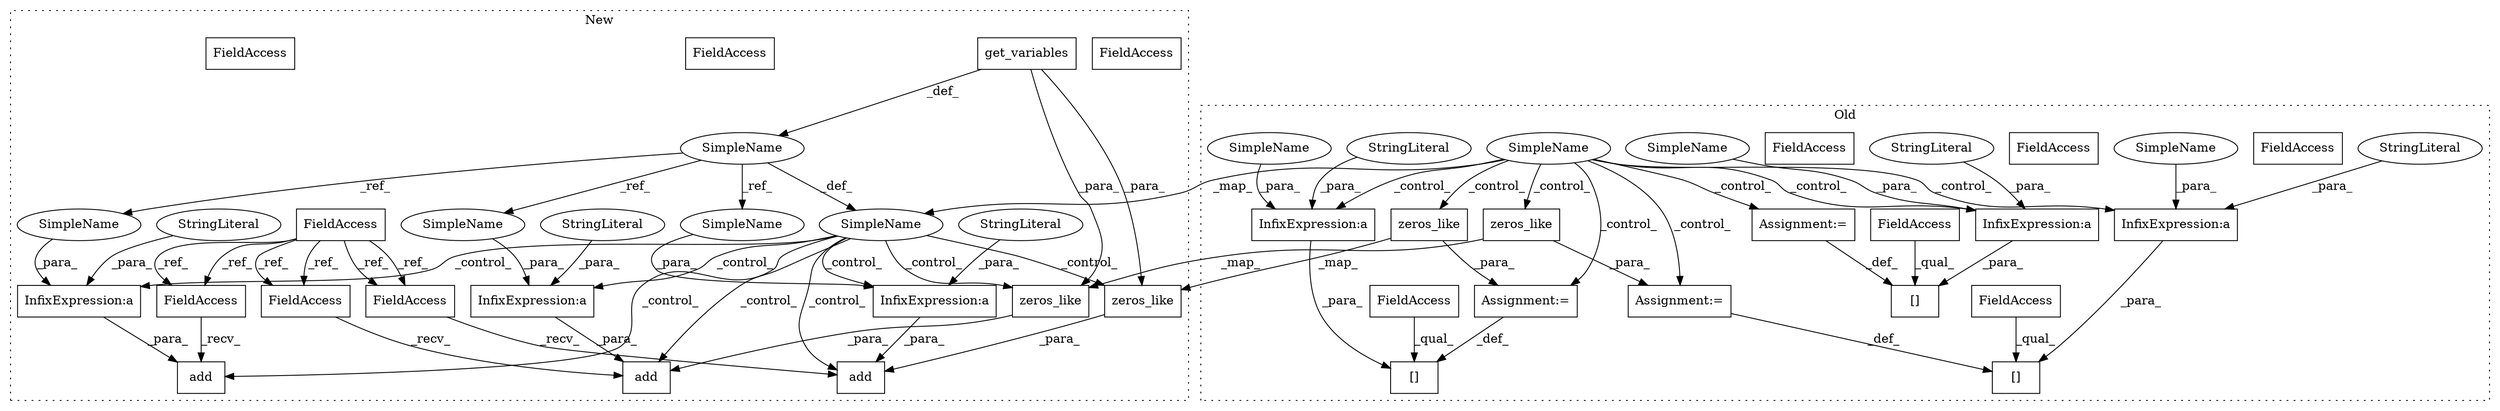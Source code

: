 digraph G {
subgraph cluster0 {
1 [label="zeros_like" a="32" s="722,750" l="11,1" shape="box"];
3 [label="Assignment:=" a="7" s="715" l="1" shape="box"];
4 [label="SimpleName" a="42" s="538" l="5" shape="ellipse"];
7 [label="InfixExpression:a" a="27" s="694" l="3" shape="box"];
9 [label="[]" a="2" s="666,714" l="23,1" shape="box"];
10 [label="FieldAccess" a="22" s="666" l="22" shape="box"];
14 [label="StringLiteral" a="45" s="697" l="16" shape="ellipse"];
18 [label="InfixExpression:a" a="27" s="787" l="3" shape="box"];
19 [label="[]" a="2" s="759,811" l="23,1" shape="box"];
21 [label="FieldAccess" a="22" s="759" l="22" shape="box"];
23 [label="Assignment:=" a="7" s="812" l="1" shape="box"];
24 [label="StringLiteral" a="45" s="790" l="20" shape="ellipse"];
26 [label="zeros_like" a="32" s="819,847" l="11,1" shape="box"];
30 [label="InfixExpression:a" a="27" s="606" l="3" shape="box"];
31 [label="[]" a="2" s="578,621" l="23,1" shape="box"];
33 [label="FieldAccess" a="22" s="578" l="22" shape="box"];
35 [label="StringLiteral" a="45" s="609" l="11" shape="ellipse"];
36 [label="Assignment:=" a="7" s="622" l="1" shape="box"];
43 [label="FieldAccess" a="22" s="666" l="22" shape="box"];
44 [label="FieldAccess" a="22" s="578" l="22" shape="box"];
45 [label="FieldAccess" a="22" s="759" l="22" shape="box"];
46 [label="SimpleName" a="42" s="690" l="4" shape="ellipse"];
47 [label="SimpleName" a="42" s="602" l="4" shape="ellipse"];
48 [label="SimpleName" a="42" s="783" l="4" shape="ellipse"];
label = "Old";
style="dotted";
}
subgraph cluster1 {
2 [label="zeros_like" a="32" s="779,807" l="11,1" shape="box"];
5 [label="SimpleName" a="42" s="603" l="5" shape="ellipse"];
6 [label="add" a="32" s="745,808" l="4,1" shape="box"];
8 [label="InfixExpression:a" a="27" s="753" l="3" shape="box"];
11 [label="FieldAccess" a="22" s="732" l="12" shape="box"];
12 [label="get_variables" a="32" s="619" l="15" shape="box"];
13 [label="StringLiteral" a="45" s="756" l="16" shape="ellipse"];
15 [label="FieldAccess" a="22" s="387" l="12" shape="box"];
16 [label="add" a="32" s="830,897" l="4,1" shape="box"];
17 [label="InfixExpression:a" a="27" s="838" l="3" shape="box"];
20 [label="FieldAccess" a="22" s="817" l="12" shape="box"];
22 [label="SimpleName" a="42" s="590" l="4" shape="ellipse"];
25 [label="StringLiteral" a="45" s="841" l="20" shape="ellipse"];
27 [label="zeros_like" a="32" s="868,896" l="11,1" shape="box"];
28 [label="add" a="32" s="665,723" l="4,1" shape="box"];
29 [label="InfixExpression:a" a="27" s="673" l="3" shape="box"];
32 [label="FieldAccess" a="22" s="652" l="12" shape="box"];
34 [label="StringLiteral" a="45" s="676" l="11" shape="ellipse"];
37 [label="SimpleName" a="42" s="669" l="4" shape="ellipse"];
38 [label="SimpleName" a="42" s="834" l="4" shape="ellipse"];
39 [label="SimpleName" a="42" s="749" l="4" shape="ellipse"];
40 [label="FieldAccess" a="22" s="652" l="12" shape="box"];
41 [label="FieldAccess" a="22" s="732" l="12" shape="box"];
42 [label="FieldAccess" a="22" s="817" l="12" shape="box"];
label = "New";
style="dotted";
}
1 -> 2 [label="_map_"];
1 -> 3 [label="_para_"];
2 -> 6 [label="_para_"];
3 -> 9 [label="_def_"];
4 -> 18 [label="_control_"];
4 -> 7 [label="_control_"];
4 -> 36 [label="_control_"];
4 -> 30 [label="_control_"];
4 -> 3 [label="_control_"];
4 -> 5 [label="_map_"];
4 -> 1 [label="_control_"];
4 -> 23 [label="_control_"];
4 -> 26 [label="_control_"];
5 -> 27 [label="_control_"];
5 -> 28 [label="_control_"];
5 -> 17 [label="_control_"];
5 -> 16 [label="_control_"];
5 -> 29 [label="_control_"];
5 -> 6 [label="_control_"];
5 -> 8 [label="_control_"];
5 -> 2 [label="_control_"];
7 -> 9 [label="_para_"];
8 -> 6 [label="_para_"];
12 -> 27 [label="_para_"];
12 -> 2 [label="_para_"];
12 -> 22 [label="_def_"];
13 -> 8 [label="_para_"];
14 -> 7 [label="_para_"];
15 -> 41 [label="_ref_"];
15 -> 42 [label="_ref_"];
15 -> 40 [label="_ref_"];
15 -> 40 [label="_ref_"];
15 -> 42 [label="_ref_"];
15 -> 41 [label="_ref_"];
17 -> 16 [label="_para_"];
18 -> 19 [label="_para_"];
22 -> 38 [label="_ref_"];
22 -> 39 [label="_ref_"];
22 -> 5 [label="_def_"];
22 -> 37 [label="_ref_"];
23 -> 19 [label="_def_"];
24 -> 18 [label="_para_"];
25 -> 17 [label="_para_"];
26 -> 23 [label="_para_"];
26 -> 27 [label="_map_"];
27 -> 16 [label="_para_"];
29 -> 28 [label="_para_"];
30 -> 31 [label="_para_"];
34 -> 29 [label="_para_"];
35 -> 30 [label="_para_"];
36 -> 31 [label="_def_"];
37 -> 29 [label="_para_"];
38 -> 17 [label="_para_"];
39 -> 8 [label="_para_"];
40 -> 28 [label="_recv_"];
41 -> 6 [label="_recv_"];
42 -> 16 [label="_recv_"];
43 -> 9 [label="_qual_"];
44 -> 31 [label="_qual_"];
45 -> 19 [label="_qual_"];
46 -> 7 [label="_para_"];
47 -> 30 [label="_para_"];
48 -> 18 [label="_para_"];
}